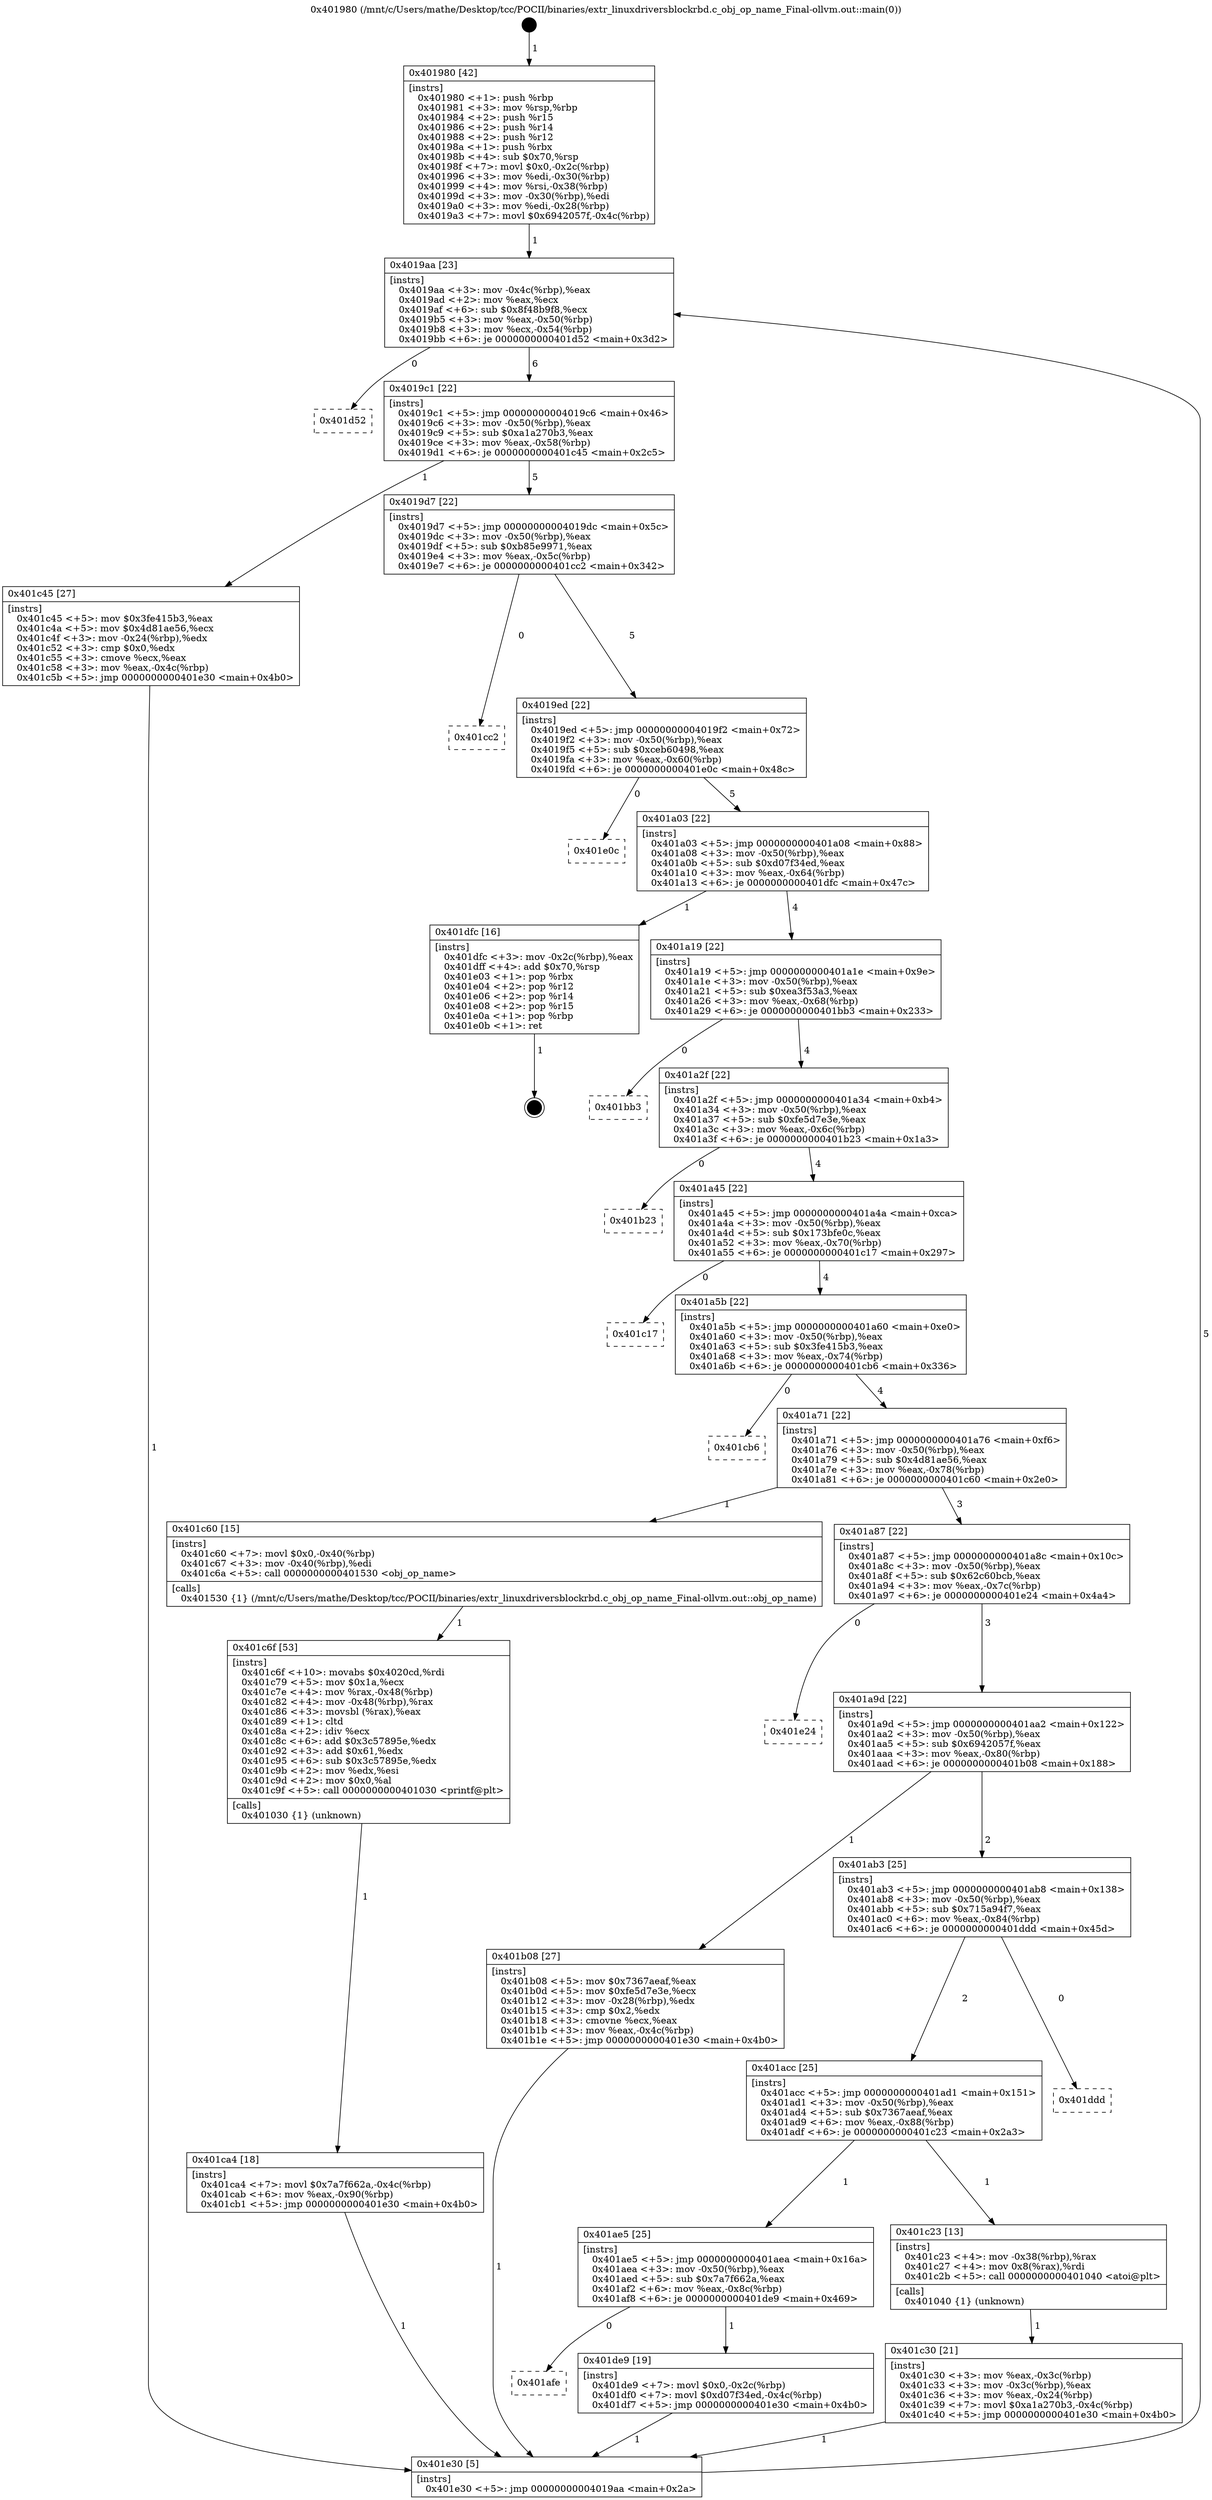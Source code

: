 digraph "0x401980" {
  label = "0x401980 (/mnt/c/Users/mathe/Desktop/tcc/POCII/binaries/extr_linuxdriversblockrbd.c_obj_op_name_Final-ollvm.out::main(0))"
  labelloc = "t"
  node[shape=record]

  Entry [label="",width=0.3,height=0.3,shape=circle,fillcolor=black,style=filled]
  "0x4019aa" [label="{
     0x4019aa [23]\l
     | [instrs]\l
     &nbsp;&nbsp;0x4019aa \<+3\>: mov -0x4c(%rbp),%eax\l
     &nbsp;&nbsp;0x4019ad \<+2\>: mov %eax,%ecx\l
     &nbsp;&nbsp;0x4019af \<+6\>: sub $0x8f48b9f8,%ecx\l
     &nbsp;&nbsp;0x4019b5 \<+3\>: mov %eax,-0x50(%rbp)\l
     &nbsp;&nbsp;0x4019b8 \<+3\>: mov %ecx,-0x54(%rbp)\l
     &nbsp;&nbsp;0x4019bb \<+6\>: je 0000000000401d52 \<main+0x3d2\>\l
  }"]
  "0x401d52" [label="{
     0x401d52\l
  }", style=dashed]
  "0x4019c1" [label="{
     0x4019c1 [22]\l
     | [instrs]\l
     &nbsp;&nbsp;0x4019c1 \<+5\>: jmp 00000000004019c6 \<main+0x46\>\l
     &nbsp;&nbsp;0x4019c6 \<+3\>: mov -0x50(%rbp),%eax\l
     &nbsp;&nbsp;0x4019c9 \<+5\>: sub $0xa1a270b3,%eax\l
     &nbsp;&nbsp;0x4019ce \<+3\>: mov %eax,-0x58(%rbp)\l
     &nbsp;&nbsp;0x4019d1 \<+6\>: je 0000000000401c45 \<main+0x2c5\>\l
  }"]
  Exit [label="",width=0.3,height=0.3,shape=circle,fillcolor=black,style=filled,peripheries=2]
  "0x401c45" [label="{
     0x401c45 [27]\l
     | [instrs]\l
     &nbsp;&nbsp;0x401c45 \<+5\>: mov $0x3fe415b3,%eax\l
     &nbsp;&nbsp;0x401c4a \<+5\>: mov $0x4d81ae56,%ecx\l
     &nbsp;&nbsp;0x401c4f \<+3\>: mov -0x24(%rbp),%edx\l
     &nbsp;&nbsp;0x401c52 \<+3\>: cmp $0x0,%edx\l
     &nbsp;&nbsp;0x401c55 \<+3\>: cmove %ecx,%eax\l
     &nbsp;&nbsp;0x401c58 \<+3\>: mov %eax,-0x4c(%rbp)\l
     &nbsp;&nbsp;0x401c5b \<+5\>: jmp 0000000000401e30 \<main+0x4b0\>\l
  }"]
  "0x4019d7" [label="{
     0x4019d7 [22]\l
     | [instrs]\l
     &nbsp;&nbsp;0x4019d7 \<+5\>: jmp 00000000004019dc \<main+0x5c\>\l
     &nbsp;&nbsp;0x4019dc \<+3\>: mov -0x50(%rbp),%eax\l
     &nbsp;&nbsp;0x4019df \<+5\>: sub $0xb85e9971,%eax\l
     &nbsp;&nbsp;0x4019e4 \<+3\>: mov %eax,-0x5c(%rbp)\l
     &nbsp;&nbsp;0x4019e7 \<+6\>: je 0000000000401cc2 \<main+0x342\>\l
  }"]
  "0x401afe" [label="{
     0x401afe\l
  }", style=dashed]
  "0x401cc2" [label="{
     0x401cc2\l
  }", style=dashed]
  "0x4019ed" [label="{
     0x4019ed [22]\l
     | [instrs]\l
     &nbsp;&nbsp;0x4019ed \<+5\>: jmp 00000000004019f2 \<main+0x72\>\l
     &nbsp;&nbsp;0x4019f2 \<+3\>: mov -0x50(%rbp),%eax\l
     &nbsp;&nbsp;0x4019f5 \<+5\>: sub $0xceb60498,%eax\l
     &nbsp;&nbsp;0x4019fa \<+3\>: mov %eax,-0x60(%rbp)\l
     &nbsp;&nbsp;0x4019fd \<+6\>: je 0000000000401e0c \<main+0x48c\>\l
  }"]
  "0x401de9" [label="{
     0x401de9 [19]\l
     | [instrs]\l
     &nbsp;&nbsp;0x401de9 \<+7\>: movl $0x0,-0x2c(%rbp)\l
     &nbsp;&nbsp;0x401df0 \<+7\>: movl $0xd07f34ed,-0x4c(%rbp)\l
     &nbsp;&nbsp;0x401df7 \<+5\>: jmp 0000000000401e30 \<main+0x4b0\>\l
  }"]
  "0x401e0c" [label="{
     0x401e0c\l
  }", style=dashed]
  "0x401a03" [label="{
     0x401a03 [22]\l
     | [instrs]\l
     &nbsp;&nbsp;0x401a03 \<+5\>: jmp 0000000000401a08 \<main+0x88\>\l
     &nbsp;&nbsp;0x401a08 \<+3\>: mov -0x50(%rbp),%eax\l
     &nbsp;&nbsp;0x401a0b \<+5\>: sub $0xd07f34ed,%eax\l
     &nbsp;&nbsp;0x401a10 \<+3\>: mov %eax,-0x64(%rbp)\l
     &nbsp;&nbsp;0x401a13 \<+6\>: je 0000000000401dfc \<main+0x47c\>\l
  }"]
  "0x401ca4" [label="{
     0x401ca4 [18]\l
     | [instrs]\l
     &nbsp;&nbsp;0x401ca4 \<+7\>: movl $0x7a7f662a,-0x4c(%rbp)\l
     &nbsp;&nbsp;0x401cab \<+6\>: mov %eax,-0x90(%rbp)\l
     &nbsp;&nbsp;0x401cb1 \<+5\>: jmp 0000000000401e30 \<main+0x4b0\>\l
  }"]
  "0x401dfc" [label="{
     0x401dfc [16]\l
     | [instrs]\l
     &nbsp;&nbsp;0x401dfc \<+3\>: mov -0x2c(%rbp),%eax\l
     &nbsp;&nbsp;0x401dff \<+4\>: add $0x70,%rsp\l
     &nbsp;&nbsp;0x401e03 \<+1\>: pop %rbx\l
     &nbsp;&nbsp;0x401e04 \<+2\>: pop %r12\l
     &nbsp;&nbsp;0x401e06 \<+2\>: pop %r14\l
     &nbsp;&nbsp;0x401e08 \<+2\>: pop %r15\l
     &nbsp;&nbsp;0x401e0a \<+1\>: pop %rbp\l
     &nbsp;&nbsp;0x401e0b \<+1\>: ret\l
  }"]
  "0x401a19" [label="{
     0x401a19 [22]\l
     | [instrs]\l
     &nbsp;&nbsp;0x401a19 \<+5\>: jmp 0000000000401a1e \<main+0x9e\>\l
     &nbsp;&nbsp;0x401a1e \<+3\>: mov -0x50(%rbp),%eax\l
     &nbsp;&nbsp;0x401a21 \<+5\>: sub $0xea3f53a3,%eax\l
     &nbsp;&nbsp;0x401a26 \<+3\>: mov %eax,-0x68(%rbp)\l
     &nbsp;&nbsp;0x401a29 \<+6\>: je 0000000000401bb3 \<main+0x233\>\l
  }"]
  "0x401c6f" [label="{
     0x401c6f [53]\l
     | [instrs]\l
     &nbsp;&nbsp;0x401c6f \<+10\>: movabs $0x4020cd,%rdi\l
     &nbsp;&nbsp;0x401c79 \<+5\>: mov $0x1a,%ecx\l
     &nbsp;&nbsp;0x401c7e \<+4\>: mov %rax,-0x48(%rbp)\l
     &nbsp;&nbsp;0x401c82 \<+4\>: mov -0x48(%rbp),%rax\l
     &nbsp;&nbsp;0x401c86 \<+3\>: movsbl (%rax),%eax\l
     &nbsp;&nbsp;0x401c89 \<+1\>: cltd\l
     &nbsp;&nbsp;0x401c8a \<+2\>: idiv %ecx\l
     &nbsp;&nbsp;0x401c8c \<+6\>: add $0x3c57895e,%edx\l
     &nbsp;&nbsp;0x401c92 \<+3\>: add $0x61,%edx\l
     &nbsp;&nbsp;0x401c95 \<+6\>: sub $0x3c57895e,%edx\l
     &nbsp;&nbsp;0x401c9b \<+2\>: mov %edx,%esi\l
     &nbsp;&nbsp;0x401c9d \<+2\>: mov $0x0,%al\l
     &nbsp;&nbsp;0x401c9f \<+5\>: call 0000000000401030 \<printf@plt\>\l
     | [calls]\l
     &nbsp;&nbsp;0x401030 \{1\} (unknown)\l
  }"]
  "0x401bb3" [label="{
     0x401bb3\l
  }", style=dashed]
  "0x401a2f" [label="{
     0x401a2f [22]\l
     | [instrs]\l
     &nbsp;&nbsp;0x401a2f \<+5\>: jmp 0000000000401a34 \<main+0xb4\>\l
     &nbsp;&nbsp;0x401a34 \<+3\>: mov -0x50(%rbp),%eax\l
     &nbsp;&nbsp;0x401a37 \<+5\>: sub $0xfe5d7e3e,%eax\l
     &nbsp;&nbsp;0x401a3c \<+3\>: mov %eax,-0x6c(%rbp)\l
     &nbsp;&nbsp;0x401a3f \<+6\>: je 0000000000401b23 \<main+0x1a3\>\l
  }"]
  "0x401c30" [label="{
     0x401c30 [21]\l
     | [instrs]\l
     &nbsp;&nbsp;0x401c30 \<+3\>: mov %eax,-0x3c(%rbp)\l
     &nbsp;&nbsp;0x401c33 \<+3\>: mov -0x3c(%rbp),%eax\l
     &nbsp;&nbsp;0x401c36 \<+3\>: mov %eax,-0x24(%rbp)\l
     &nbsp;&nbsp;0x401c39 \<+7\>: movl $0xa1a270b3,-0x4c(%rbp)\l
     &nbsp;&nbsp;0x401c40 \<+5\>: jmp 0000000000401e30 \<main+0x4b0\>\l
  }"]
  "0x401b23" [label="{
     0x401b23\l
  }", style=dashed]
  "0x401a45" [label="{
     0x401a45 [22]\l
     | [instrs]\l
     &nbsp;&nbsp;0x401a45 \<+5\>: jmp 0000000000401a4a \<main+0xca\>\l
     &nbsp;&nbsp;0x401a4a \<+3\>: mov -0x50(%rbp),%eax\l
     &nbsp;&nbsp;0x401a4d \<+5\>: sub $0x173bfe0c,%eax\l
     &nbsp;&nbsp;0x401a52 \<+3\>: mov %eax,-0x70(%rbp)\l
     &nbsp;&nbsp;0x401a55 \<+6\>: je 0000000000401c17 \<main+0x297\>\l
  }"]
  "0x401ae5" [label="{
     0x401ae5 [25]\l
     | [instrs]\l
     &nbsp;&nbsp;0x401ae5 \<+5\>: jmp 0000000000401aea \<main+0x16a\>\l
     &nbsp;&nbsp;0x401aea \<+3\>: mov -0x50(%rbp),%eax\l
     &nbsp;&nbsp;0x401aed \<+5\>: sub $0x7a7f662a,%eax\l
     &nbsp;&nbsp;0x401af2 \<+6\>: mov %eax,-0x8c(%rbp)\l
     &nbsp;&nbsp;0x401af8 \<+6\>: je 0000000000401de9 \<main+0x469\>\l
  }"]
  "0x401c17" [label="{
     0x401c17\l
  }", style=dashed]
  "0x401a5b" [label="{
     0x401a5b [22]\l
     | [instrs]\l
     &nbsp;&nbsp;0x401a5b \<+5\>: jmp 0000000000401a60 \<main+0xe0\>\l
     &nbsp;&nbsp;0x401a60 \<+3\>: mov -0x50(%rbp),%eax\l
     &nbsp;&nbsp;0x401a63 \<+5\>: sub $0x3fe415b3,%eax\l
     &nbsp;&nbsp;0x401a68 \<+3\>: mov %eax,-0x74(%rbp)\l
     &nbsp;&nbsp;0x401a6b \<+6\>: je 0000000000401cb6 \<main+0x336\>\l
  }"]
  "0x401c23" [label="{
     0x401c23 [13]\l
     | [instrs]\l
     &nbsp;&nbsp;0x401c23 \<+4\>: mov -0x38(%rbp),%rax\l
     &nbsp;&nbsp;0x401c27 \<+4\>: mov 0x8(%rax),%rdi\l
     &nbsp;&nbsp;0x401c2b \<+5\>: call 0000000000401040 \<atoi@plt\>\l
     | [calls]\l
     &nbsp;&nbsp;0x401040 \{1\} (unknown)\l
  }"]
  "0x401cb6" [label="{
     0x401cb6\l
  }", style=dashed]
  "0x401a71" [label="{
     0x401a71 [22]\l
     | [instrs]\l
     &nbsp;&nbsp;0x401a71 \<+5\>: jmp 0000000000401a76 \<main+0xf6\>\l
     &nbsp;&nbsp;0x401a76 \<+3\>: mov -0x50(%rbp),%eax\l
     &nbsp;&nbsp;0x401a79 \<+5\>: sub $0x4d81ae56,%eax\l
     &nbsp;&nbsp;0x401a7e \<+3\>: mov %eax,-0x78(%rbp)\l
     &nbsp;&nbsp;0x401a81 \<+6\>: je 0000000000401c60 \<main+0x2e0\>\l
  }"]
  "0x401acc" [label="{
     0x401acc [25]\l
     | [instrs]\l
     &nbsp;&nbsp;0x401acc \<+5\>: jmp 0000000000401ad1 \<main+0x151\>\l
     &nbsp;&nbsp;0x401ad1 \<+3\>: mov -0x50(%rbp),%eax\l
     &nbsp;&nbsp;0x401ad4 \<+5\>: sub $0x7367aeaf,%eax\l
     &nbsp;&nbsp;0x401ad9 \<+6\>: mov %eax,-0x88(%rbp)\l
     &nbsp;&nbsp;0x401adf \<+6\>: je 0000000000401c23 \<main+0x2a3\>\l
  }"]
  "0x401c60" [label="{
     0x401c60 [15]\l
     | [instrs]\l
     &nbsp;&nbsp;0x401c60 \<+7\>: movl $0x0,-0x40(%rbp)\l
     &nbsp;&nbsp;0x401c67 \<+3\>: mov -0x40(%rbp),%edi\l
     &nbsp;&nbsp;0x401c6a \<+5\>: call 0000000000401530 \<obj_op_name\>\l
     | [calls]\l
     &nbsp;&nbsp;0x401530 \{1\} (/mnt/c/Users/mathe/Desktop/tcc/POCII/binaries/extr_linuxdriversblockrbd.c_obj_op_name_Final-ollvm.out::obj_op_name)\l
  }"]
  "0x401a87" [label="{
     0x401a87 [22]\l
     | [instrs]\l
     &nbsp;&nbsp;0x401a87 \<+5\>: jmp 0000000000401a8c \<main+0x10c\>\l
     &nbsp;&nbsp;0x401a8c \<+3\>: mov -0x50(%rbp),%eax\l
     &nbsp;&nbsp;0x401a8f \<+5\>: sub $0x62c60bcb,%eax\l
     &nbsp;&nbsp;0x401a94 \<+3\>: mov %eax,-0x7c(%rbp)\l
     &nbsp;&nbsp;0x401a97 \<+6\>: je 0000000000401e24 \<main+0x4a4\>\l
  }"]
  "0x401ddd" [label="{
     0x401ddd\l
  }", style=dashed]
  "0x401e24" [label="{
     0x401e24\l
  }", style=dashed]
  "0x401a9d" [label="{
     0x401a9d [22]\l
     | [instrs]\l
     &nbsp;&nbsp;0x401a9d \<+5\>: jmp 0000000000401aa2 \<main+0x122\>\l
     &nbsp;&nbsp;0x401aa2 \<+3\>: mov -0x50(%rbp),%eax\l
     &nbsp;&nbsp;0x401aa5 \<+5\>: sub $0x6942057f,%eax\l
     &nbsp;&nbsp;0x401aaa \<+3\>: mov %eax,-0x80(%rbp)\l
     &nbsp;&nbsp;0x401aad \<+6\>: je 0000000000401b08 \<main+0x188\>\l
  }"]
  "0x401980" [label="{
     0x401980 [42]\l
     | [instrs]\l
     &nbsp;&nbsp;0x401980 \<+1\>: push %rbp\l
     &nbsp;&nbsp;0x401981 \<+3\>: mov %rsp,%rbp\l
     &nbsp;&nbsp;0x401984 \<+2\>: push %r15\l
     &nbsp;&nbsp;0x401986 \<+2\>: push %r14\l
     &nbsp;&nbsp;0x401988 \<+2\>: push %r12\l
     &nbsp;&nbsp;0x40198a \<+1\>: push %rbx\l
     &nbsp;&nbsp;0x40198b \<+4\>: sub $0x70,%rsp\l
     &nbsp;&nbsp;0x40198f \<+7\>: movl $0x0,-0x2c(%rbp)\l
     &nbsp;&nbsp;0x401996 \<+3\>: mov %edi,-0x30(%rbp)\l
     &nbsp;&nbsp;0x401999 \<+4\>: mov %rsi,-0x38(%rbp)\l
     &nbsp;&nbsp;0x40199d \<+3\>: mov -0x30(%rbp),%edi\l
     &nbsp;&nbsp;0x4019a0 \<+3\>: mov %edi,-0x28(%rbp)\l
     &nbsp;&nbsp;0x4019a3 \<+7\>: movl $0x6942057f,-0x4c(%rbp)\l
  }"]
  "0x401b08" [label="{
     0x401b08 [27]\l
     | [instrs]\l
     &nbsp;&nbsp;0x401b08 \<+5\>: mov $0x7367aeaf,%eax\l
     &nbsp;&nbsp;0x401b0d \<+5\>: mov $0xfe5d7e3e,%ecx\l
     &nbsp;&nbsp;0x401b12 \<+3\>: mov -0x28(%rbp),%edx\l
     &nbsp;&nbsp;0x401b15 \<+3\>: cmp $0x2,%edx\l
     &nbsp;&nbsp;0x401b18 \<+3\>: cmovne %ecx,%eax\l
     &nbsp;&nbsp;0x401b1b \<+3\>: mov %eax,-0x4c(%rbp)\l
     &nbsp;&nbsp;0x401b1e \<+5\>: jmp 0000000000401e30 \<main+0x4b0\>\l
  }"]
  "0x401ab3" [label="{
     0x401ab3 [25]\l
     | [instrs]\l
     &nbsp;&nbsp;0x401ab3 \<+5\>: jmp 0000000000401ab8 \<main+0x138\>\l
     &nbsp;&nbsp;0x401ab8 \<+3\>: mov -0x50(%rbp),%eax\l
     &nbsp;&nbsp;0x401abb \<+5\>: sub $0x715a94f7,%eax\l
     &nbsp;&nbsp;0x401ac0 \<+6\>: mov %eax,-0x84(%rbp)\l
     &nbsp;&nbsp;0x401ac6 \<+6\>: je 0000000000401ddd \<main+0x45d\>\l
  }"]
  "0x401e30" [label="{
     0x401e30 [5]\l
     | [instrs]\l
     &nbsp;&nbsp;0x401e30 \<+5\>: jmp 00000000004019aa \<main+0x2a\>\l
  }"]
  Entry -> "0x401980" [label=" 1"]
  "0x4019aa" -> "0x401d52" [label=" 0"]
  "0x4019aa" -> "0x4019c1" [label=" 6"]
  "0x401dfc" -> Exit [label=" 1"]
  "0x4019c1" -> "0x401c45" [label=" 1"]
  "0x4019c1" -> "0x4019d7" [label=" 5"]
  "0x401de9" -> "0x401e30" [label=" 1"]
  "0x4019d7" -> "0x401cc2" [label=" 0"]
  "0x4019d7" -> "0x4019ed" [label=" 5"]
  "0x401ae5" -> "0x401afe" [label=" 0"]
  "0x4019ed" -> "0x401e0c" [label=" 0"]
  "0x4019ed" -> "0x401a03" [label=" 5"]
  "0x401ae5" -> "0x401de9" [label=" 1"]
  "0x401a03" -> "0x401dfc" [label=" 1"]
  "0x401a03" -> "0x401a19" [label=" 4"]
  "0x401ca4" -> "0x401e30" [label=" 1"]
  "0x401a19" -> "0x401bb3" [label=" 0"]
  "0x401a19" -> "0x401a2f" [label=" 4"]
  "0x401c6f" -> "0x401ca4" [label=" 1"]
  "0x401a2f" -> "0x401b23" [label=" 0"]
  "0x401a2f" -> "0x401a45" [label=" 4"]
  "0x401c60" -> "0x401c6f" [label=" 1"]
  "0x401a45" -> "0x401c17" [label=" 0"]
  "0x401a45" -> "0x401a5b" [label=" 4"]
  "0x401c45" -> "0x401e30" [label=" 1"]
  "0x401a5b" -> "0x401cb6" [label=" 0"]
  "0x401a5b" -> "0x401a71" [label=" 4"]
  "0x401c30" -> "0x401e30" [label=" 1"]
  "0x401a71" -> "0x401c60" [label=" 1"]
  "0x401a71" -> "0x401a87" [label=" 3"]
  "0x401acc" -> "0x401ae5" [label=" 1"]
  "0x401a87" -> "0x401e24" [label=" 0"]
  "0x401a87" -> "0x401a9d" [label=" 3"]
  "0x401acc" -> "0x401c23" [label=" 1"]
  "0x401a9d" -> "0x401b08" [label=" 1"]
  "0x401a9d" -> "0x401ab3" [label=" 2"]
  "0x401b08" -> "0x401e30" [label=" 1"]
  "0x401980" -> "0x4019aa" [label=" 1"]
  "0x401e30" -> "0x4019aa" [label=" 5"]
  "0x401c23" -> "0x401c30" [label=" 1"]
  "0x401ab3" -> "0x401ddd" [label=" 0"]
  "0x401ab3" -> "0x401acc" [label=" 2"]
}
